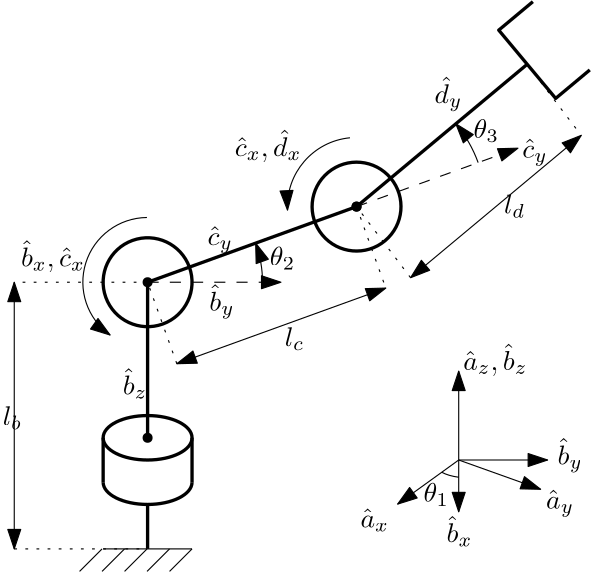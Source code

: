 <?xml version="1.0"?>
<!DOCTYPE ipe SYSTEM "ipe.dtd">
<ipe version="70218" creator="Ipe 7.2.24">
<info created="D:20231002122006" modified="D:20231002152810"/>
<ipestyle name="basic">
<symbol name="arrow/arc(spx)">
<path stroke="sym-stroke" fill="sym-stroke" pen="sym-pen">
0 0 m
-1 0.333 l
-1 -0.333 l
h
</path>
</symbol>
<symbol name="arrow/farc(spx)">
<path stroke="sym-stroke" fill="white" pen="sym-pen">
0 0 m
-1 0.333 l
-1 -0.333 l
h
</path>
</symbol>
<symbol name="arrow/ptarc(spx)">
<path stroke="sym-stroke" fill="sym-stroke" pen="sym-pen">
0 0 m
-1 0.333 l
-0.8 0 l
-1 -0.333 l
h
</path>
</symbol>
<symbol name="arrow/fptarc(spx)">
<path stroke="sym-stroke" fill="white" pen="sym-pen">
0 0 m
-1 0.333 l
-0.8 0 l
-1 -0.333 l
h
</path>
</symbol>
<symbol name="mark/circle(sx)" transformations="translations">
<path fill="sym-stroke">
0.6 0 0 0.6 0 0 e
0.4 0 0 0.4 0 0 e
</path>
</symbol>
<symbol name="mark/disk(sx)" transformations="translations">
<path fill="sym-stroke">
0.6 0 0 0.6 0 0 e
</path>
</symbol>
<symbol name="mark/fdisk(sfx)" transformations="translations">
<group>
<path fill="sym-fill">
0.5 0 0 0.5 0 0 e
</path>
<path fill="sym-stroke" fillrule="eofill">
0.6 0 0 0.6 0 0 e
0.4 0 0 0.4 0 0 e
</path>
</group>
</symbol>
<symbol name="mark/box(sx)" transformations="translations">
<path fill="sym-stroke" fillrule="eofill">
-0.6 -0.6 m
0.6 -0.6 l
0.6 0.6 l
-0.6 0.6 l
h
-0.4 -0.4 m
0.4 -0.4 l
0.4 0.4 l
-0.4 0.4 l
h
</path>
</symbol>
<symbol name="mark/square(sx)" transformations="translations">
<path fill="sym-stroke">
-0.6 -0.6 m
0.6 -0.6 l
0.6 0.6 l
-0.6 0.6 l
h
</path>
</symbol>
<symbol name="mark/fsquare(sfx)" transformations="translations">
<group>
<path fill="sym-fill">
-0.5 -0.5 m
0.5 -0.5 l
0.5 0.5 l
-0.5 0.5 l
h
</path>
<path fill="sym-stroke" fillrule="eofill">
-0.6 -0.6 m
0.6 -0.6 l
0.6 0.6 l
-0.6 0.6 l
h
-0.4 -0.4 m
0.4 -0.4 l
0.4 0.4 l
-0.4 0.4 l
h
</path>
</group>
</symbol>
<symbol name="mark/cross(sx)" transformations="translations">
<group>
<path fill="sym-stroke">
-0.43 -0.57 m
0.57 0.43 l
0.43 0.57 l
-0.57 -0.43 l
h
</path>
<path fill="sym-stroke">
-0.43 0.57 m
0.57 -0.43 l
0.43 -0.57 l
-0.57 0.43 l
h
</path>
</group>
</symbol>
<symbol name="arrow/fnormal(spx)">
<path stroke="sym-stroke" fill="white" pen="sym-pen">
0 0 m
-1 0.333 l
-1 -0.333 l
h
</path>
</symbol>
<symbol name="arrow/pointed(spx)">
<path stroke="sym-stroke" fill="sym-stroke" pen="sym-pen">
0 0 m
-1 0.333 l
-0.8 0 l
-1 -0.333 l
h
</path>
</symbol>
<symbol name="arrow/fpointed(spx)">
<path stroke="sym-stroke" fill="white" pen="sym-pen">
0 0 m
-1 0.333 l
-0.8 0 l
-1 -0.333 l
h
</path>
</symbol>
<symbol name="arrow/linear(spx)">
<path stroke="sym-stroke" pen="sym-pen">
-1 0.333 m
0 0 l
-1 -0.333 l
</path>
</symbol>
<symbol name="arrow/fdouble(spx)">
<path stroke="sym-stroke" fill="white" pen="sym-pen">
0 0 m
-1 0.333 l
-1 -0.333 l
h
-1 0 m
-2 0.333 l
-2 -0.333 l
h
</path>
</symbol>
<symbol name="arrow/double(spx)">
<path stroke="sym-stroke" fill="sym-stroke" pen="sym-pen">
0 0 m
-1 0.333 l
-1 -0.333 l
h
-1 0 m
-2 0.333 l
-2 -0.333 l
h
</path>
</symbol>
<symbol name="arrow/mid-normal(spx)">
<path stroke="sym-stroke" fill="sym-stroke" pen="sym-pen">
0.5 0 m
-0.5 0.333 l
-0.5 -0.333 l
h
</path>
</symbol>
<symbol name="arrow/mid-fnormal(spx)">
<path stroke="sym-stroke" fill="white" pen="sym-pen">
0.5 0 m
-0.5 0.333 l
-0.5 -0.333 l
h
</path>
</symbol>
<symbol name="arrow/mid-pointed(spx)">
<path stroke="sym-stroke" fill="sym-stroke" pen="sym-pen">
0.5 0 m
-0.5 0.333 l
-0.3 0 l
-0.5 -0.333 l
h
</path>
</symbol>
<symbol name="arrow/mid-fpointed(spx)">
<path stroke="sym-stroke" fill="white" pen="sym-pen">
0.5 0 m
-0.5 0.333 l
-0.3 0 l
-0.5 -0.333 l
h
</path>
</symbol>
<symbol name="arrow/mid-double(spx)">
<path stroke="sym-stroke" fill="sym-stroke" pen="sym-pen">
1 0 m
0 0.333 l
0 -0.333 l
h
0 0 m
-1 0.333 l
-1 -0.333 l
h
</path>
</symbol>
<symbol name="arrow/mid-fdouble(spx)">
<path stroke="sym-stroke" fill="white" pen="sym-pen">
1 0 m
0 0.333 l
0 -0.333 l
h
0 0 m
-1 0.333 l
-1 -0.333 l
h
</path>
</symbol>
<anglesize name="22.5 deg" value="22.5"/>
<anglesize name="30 deg" value="30"/>
<anglesize name="45 deg" value="45"/>
<anglesize name="60 deg" value="60"/>
<anglesize name="90 deg" value="90"/>
<arrowsize name="large" value="10"/>
<arrowsize name="small" value="5"/>
<arrowsize name="tiny" value="3"/>
<color name="blue" value="0 0 1"/>
<color name="brown" value="0.647 0.165 0.165"/>
<color name="darkblue" value="0 0 0.545"/>
<color name="darkcyan" value="0 0.545 0.545"/>
<color name="darkgray" value="0.663"/>
<color name="darkgreen" value="0 0.392 0"/>
<color name="darkmagenta" value="0.545 0 0.545"/>
<color name="darkorange" value="1 0.549 0"/>
<color name="darkred" value="0.545 0 0"/>
<color name="gold" value="1 0.843 0"/>
<color name="gray" value="0.745"/>
<color name="green" value="0 1 0"/>
<color name="lightblue" value="0.678 0.847 0.902"/>
<color name="lightcyan" value="0.878 1 1"/>
<color name="lightgray" value="0.827"/>
<color name="lightgreen" value="0.565 0.933 0.565"/>
<color name="lightyellow" value="1 1 0.878"/>
<color name="navy" value="0 0 0.502"/>
<color name="orange" value="1 0.647 0"/>
<color name="pink" value="1 0.753 0.796"/>
<color name="purple" value="0.627 0.125 0.941"/>
<color name="red" value="1 0 0"/>
<color name="seagreen" value="0.18 0.545 0.341"/>
<color name="turquoise" value="0.251 0.878 0.816"/>
<color name="violet" value="0.933 0.51 0.933"/>
<color name="yellow" value="1 1 0"/>
<dashstyle name="dash dot dotted" value="[4 2 1 2 1 2] 0"/>
<dashstyle name="dash dotted" value="[4 2 1 2] 0"/>
<dashstyle name="dashed" value="[4] 0"/>
<dashstyle name="dotted" value="[1 3] 0"/>
<gridsize name="10 pts (~3.5 mm)" value="10"/>
<gridsize name="14 pts (~5 mm)" value="14"/>
<gridsize name="16 pts (~6 mm)" value="16"/>
<gridsize name="20 pts (~7 mm)" value="20"/>
<gridsize name="28 pts (~10 mm)" value="28"/>
<gridsize name="32 pts (~12 mm)" value="32"/>
<gridsize name="4 pts" value="4"/>
<gridsize name="56 pts (~20 mm)" value="56"/>
<gridsize name="8 pts (~3 mm)" value="8"/>
<opacity name="10%" value="0.1"/>
<opacity name="30%" value="0.3"/>
<opacity name="50%" value="0.5"/>
<opacity name="75%" value="0.75"/>
<pen name="fat" value="1.2"/>
<pen name="heavier" value="0.8"/>
<pen name="ultrafat" value="2"/>
<symbolsize name="large" value="5"/>
<symbolsize name="small" value="2"/>
<symbolsize name="tiny" value="1.1"/>
<textsize name="Huge" value="\Huge"/>
<textsize name="LARGE" value="\LARGE"/>
<textsize name="Large" value="\Large"/>
<textsize name="footnote" value="\footnotesize"/>
<textsize name="huge" value="\huge"/>
<textsize name="large" value="\large"/>
<textsize name="small" value="\small"/>
<textsize name="tiny" value="\tiny"/>
<textstyle name="center" begin="\begin{center}" end="\end{center}"/>
<textstyle name="item" begin="\begin{itemize}\item{}" end="\end{itemize}"/>
<textstyle name="itemize" begin="\begin{itemize}" end="\end{itemize}"/>
<tiling name="falling" angle="-60" step="4" width="1"/>
<tiling name="rising" angle="30" step="4" width="1"/>
</ipestyle>
<page>
<layer name="alpha"/>
<view layers="alpha" active="alpha"/>
<path layer="alpha" matrix="0.5 0 0 0.25 72 488" stroke="black" pen="fat">
32 0 0 32 144 640 e
</path>
<use matrix="1 0 0 1 -4.77526 27.2257" name="mark/disk(sx)" pos="224 704" size="normal" stroke="black"/>
<use name="mark/disk(sx)" pos="144 704" size="normal" stroke="black"/>
<use name="mark/disk(sx)" pos="144 648" size="normal" stroke="black"/>
<use matrix="1 0 0 1 -4.77526 27.2257" name="mark/disk(sx)" pos="224 704" size="normal" stroke="black"/>
<path stroke="black" pen="fat">
144 648 m
144 704 l
</path>
<path matrix="1 0 0 0.5 0 320" stroke="black" pen="fat">
128 624 m
16 0 0 16 144 624 160 624 a
</path>
<path matrix="1.17539 0.425401 -0.425401 1.17539 142.584 -232.375" stroke="black" pen="fat">
256 704 m
320 704 l
</path>
<path matrix="0.940309 0.340321 -0.340321 0.940309 142.867 -45.0999" stroke="black" pen="fat">
16 0 0 16 256 704 e
</path>
<path matrix="0.959914 0.800666 -0.800666 0.959914 537.155 -149.524" stroke="black" pen="fat">
256 704 m
320 704 l
</path>
<path matrix="0.767931 0.640532 -0.640532 0.767931 485.856 36.8744" stroke="black" pen="fat">
336 720 m
320 720 l
320 688 l
336 688 l
</path>
<path matrix="0.767931 0.640532 -0.640532 0.767931 473.569 26.6259" stroke="black" pen="fat">
16 0 0 16 256 704 e
</path>
<path stroke="black" dash="dashed" arrow="normal/normal">
219.225 731.226 m
277.33 752.256 l
</path>
<path stroke="black" dash="dashed" arrow="normal/normal">
144 704 m
192 704 l
</path>
<path stroke="black" pen="fat">
128 648 m
128 632 l
</path>
<path stroke="black" pen="fat">
160 648 m
160 632 l
</path>
<text matrix="1 0 0 1 -2.93221 -2.93221" transformations="translations" pos="190.94 712.967" stroke="black" type="label" width="9.146" height="6.923" depth="1.49" valign="baseline" style="math">\theta_2</text>
<text transformations="translations" pos="261.34 755.923" stroke="black" type="label" width="9.146" height="6.923" depth="1.49" valign="baseline" style="math">\theta_3</text>
<path stroke="black" arrow="normal/normal">
262.995 747.067 m
46.5491 0 0 46.5491 219.225 731.226 254.971 761.042 a
</path>
<path stroke="black" arrow="normal/normal">
185.372 704 m
41.3718 0 0 41.3718 144 704 182.902 718.08 a
</path>
<text matrix="1 0 0 1 66.2629 105.474" transformations="translations" pos="99.9358 588.296" stroke="black" type="label" width="9.064" height="9.548" depth="2.85" valign="baseline" style="math">\hat{b}_y</text>
<text matrix="1 0 0 1 65.6023 129.034" transformations="translations" pos="99.9358 588.296" stroke="black" type="label" width="9.1" height="6.919" depth="2.85" valign="baseline" style="math">\hat{c}_y</text>
<text matrix="1 0 0 1 178.984 160.489" transformations="translations" pos="99.9358 588.296" stroke="black" type="label" width="9.1" height="6.919" depth="2.85" valign="baseline" style="math">\hat{c}_y</text>
<text matrix="1 0 0 1 147.364 180.178" transformations="translations" pos="99.9358 588.296" stroke="black" type="label" width="9.974" height="9.548" depth="2.85" valign="baseline" style="math">\hat{d}_y</text>
<path stroke="black" arrow="normal/normal">
143.763 727.306 m
23.3076 0 0 23.3076 144 704 130.505 684.996 a
</path>
<text matrix="1 0 0 1 -1.52047 121.351" transformations="translations" pos="99.9358 588.296" stroke="black" type="label" width="23.047" height="9.555" depth="1.93" valign="baseline" style="math">\hat{b}_x,\hat{c}_x</text>
<path stroke="black" arrow="normal/normal">
216.859 756 m
24.8872 0 0 24.8872 219.225 731.226 194.37 729.961 a
</path>
<text matrix="1 0 0 1 75.446 161.079" transformations="translations" pos="99.9358 588.296" stroke="black" type="label" width="23.956" height="9.555" depth="1.93" valign="baseline" style="math">\hat{c}_x, \hat{d}_x</text>
<path matrix="1 0 0 1 64 0" stroke="black" arrow="normal/normal">
192 640 m
224 640 l
</path>
<path matrix="1 0 0 1 64 0" stroke="black" arrow="normal/normal">
192 640 m
192 672 l
</path>
<path matrix="1 0 0 1 64 0" stroke="black" arrow="normal/normal">
192 640 m
221.486 629.46 l
</path>
<path matrix="1 0 0 1 64 0" stroke="black" arrow="normal/normal">
192 640 m
170.012 624.123 l
</path>
<path matrix="3.0205 0 0 1.16538 -323.937 -105.842" stroke="black" arrow="normal/normal">
192 640 m
192 624 l
</path>
<text matrix="1 0 0 1 59.3247 0.967302" transformations="translations" pos="184 624" stroke="black" type="label" width="9.146" height="6.923" depth="1.49" valign="baseline" style="math">\theta_1</text>
<path matrix="1 0 0 1 64 0" stroke="black">
185.9 635.596 m
188.267 634.295
192 633.798 c
</path>
<text matrix="1 0 0 1 120.678 27.4442" transformations="translations" pos="99.9358 588.296" stroke="black" type="label" width="10.282" height="6.923" depth="1.49" valign="baseline" style="math">\hat{a}_x</text>
<text matrix="1 0 0 1 151.702 22.075" transformations="translations" pos="99.9358 588.296" stroke="black" type="label" width="9.292" height="9.552" depth="1.49" valign="baseline" style="math">\hat{b}_x</text>
<text matrix="1 0 0 1 187.499 34.1447" transformations="translations" pos="99.9358 588.296" stroke="black" type="label" width="10.055" height="6.919" depth="2.85" valign="baseline" style="math">\hat{a}_y</text>
<text matrix="1 0 0 1 191.675 50.1158" transformations="translations" pos="99.9358 588.296" stroke="black" type="label" width="9.064" height="9.548" depth="2.85" valign="baseline" style="math">\hat{b}_y</text>
<text matrix="1 0 0 1 157.668 84.1228" transformations="translations" pos="99.9358 588.296" stroke="black" type="label" width="23.151" height="9.555" depth="1.93" valign="baseline" style="math">\hat{a}_z, \hat{b}_z</text>
<text matrix="1 0 0 1 35.088 75.2808" transformations="translations" pos="99.9358 588.296" stroke="black" type="label" width="8.866" height="9.552" depth="1.49" valign="baseline" style="math">\hat{b}_z</text>
<path stroke="black" pen="fat">
144 624 m
144 608 l
</path>
<path stroke="black">
128 608 m
160 608 l
</path>
<group matrix="0.506183 0 0 0.506183 79.0106 300.24">
<path stroke="black">
96 608 m
80 592 l
</path>
<path stroke="black">
112 608 m
96 592 l
</path>
<path stroke="black">
128 608 m
112 592 l
</path>
<path stroke="black">
144 608 m
128 592 l
</path>
<path stroke="black">
160 608 m
144 592 l
</path>
</group>
<path stroke="black" arrow="normal/normal" rarrow="normal/normal">
96 704 m
96 608 l
</path>
<path matrix="1 0 0 1 10.5262 -29.3354" stroke="black" arrow="normal/normal" rarrow="normal/normal">
144 704 m
219.225 731.226 l
</path>
<path matrix="1 0 0 1 19.4536 -25.5988" stroke="black" arrow="normal/normal" rarrow="normal/normal">
219.225 731.226 m
280.659 782.468 l
</path>
<path stroke="black" dash="dotted">
144 704 m
96 704 l
</path>
<path stroke="black" dash="dotted">
96 608 m
143.802 608 l
</path>
<path stroke="black" dash="dotted">
154.526 674.665 m
144 704 l
</path>
<path stroke="black" dash="dotted">
219.225 731.226 m
229.751 701.89 l
</path>
<path stroke="black" dash="dotted">
238.678 705.627 m
219.225 731.226 l
</path>
<path stroke="black" dash="dotted">
280.659 782.468 m
300.113 756.87 l
</path>
<text matrix="1 0 0 1 31.4986 -14.2363" transformations="translations" pos="60.3683 666.742" stroke="black" type="label" width="6.974" height="6.923" depth="1.49" valign="baseline" style="math">l_b</text>
<text matrix="1 0 0 1 132.99 14.2364" transformations="translations" pos="60.3683 666.742" stroke="black" type="label" width="7.031" height="6.923" depth="1.49" valign="baseline" style="math">l_c</text>
<text matrix="1 0 0 1 211.978 61.9968" transformations="translations" pos="60.3683 666.742" stroke="black" type="label" width="7.618" height="6.923" depth="1.49" valign="baseline" style="math">l_d</text>
</page>
</ipe>
